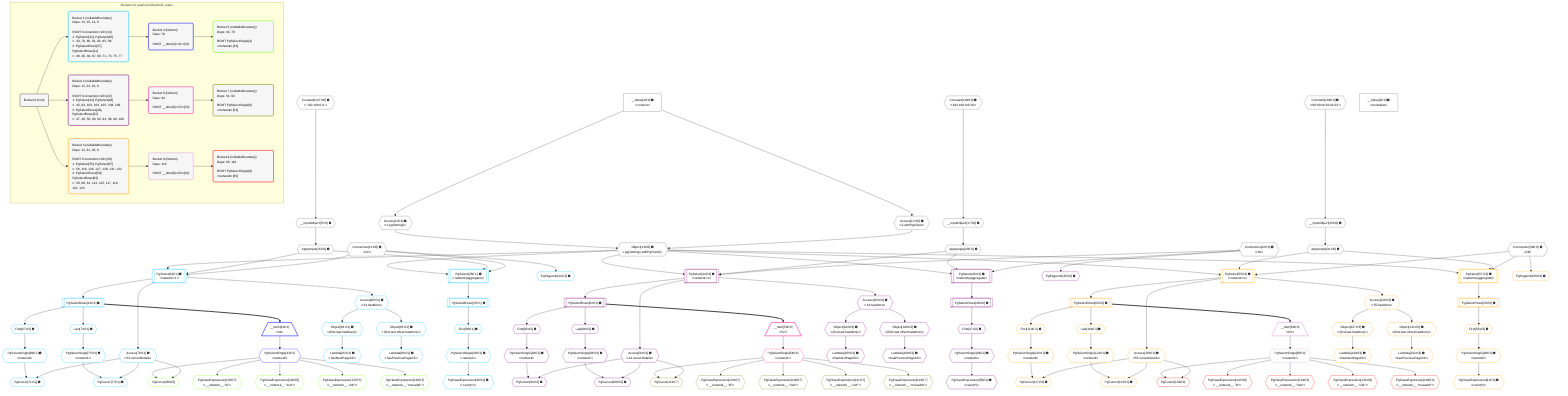 %%{init: {'themeVariables': { 'fontSize': '12px'}}}%%
graph TD
    classDef path fill:#eee,stroke:#000,color:#000
    classDef plan fill:#fff,stroke-width:1px,color:#000
    classDef itemplan fill:#fff,stroke-width:2px,color:#000
    classDef unbatchedplan fill:#dff,stroke-width:1px,color:#000
    classDef sideeffectplan fill:#fcc,stroke-width:2px,color:#000
    classDef bucket fill:#f6f6f6,color:#000,stroke-width:2px,text-align:left


    %% plan dependencies
    __InputObject7{{"__InputObject[7∈0] ➊"}}:::plan
    Constant147{{"Constant[147∈0] ➊<br />ᐸ'192.168.0.0'ᐳ"}}:::plan
    Constant147 --> __InputObject7
    Object13{{"Object[13∈0] ➊<br />ᐸ{pgSettings,withPgClient}ᐳ"}}:::plan
    Access11{{"Access[11∈0] ➊<br />ᐸ2.pgSettingsᐳ"}}:::plan
    Access12{{"Access[12∈0] ➊<br />ᐸ2.withPgClientᐳ"}}:::plan
    Access11 & Access12 --> Object13
    __InputObject17{{"__InputObject[17∈0] ➊"}}:::plan
    Constant148{{"Constant[148∈0] ➊<br />ᐸ'192.168.0.0/16'ᐳ"}}:::plan
    Constant148 --> __InputObject17
    __InputObject25{{"__InputObject[25∈0] ➊"}}:::plan
    Constant149{{"Constant[149∈0] ➊<br />ᐸ'08:00:2b:01:02:03'ᐳ"}}:::plan
    Constant149 --> __InputObject25
    __Value2["__Value[2∈0] ➊<br />ᐸcontextᐳ"]:::plan
    __Value2 --> Access11
    __Value2 --> Access12
    ApplyInput15{{"ApplyInput[15∈0] ➊"}}:::plan
    __InputObject7 --> ApplyInput15
    ApplyInput23{{"ApplyInput[23∈0] ➊"}}:::plan
    __InputObject17 --> ApplyInput23
    ApplyInput31{{"ApplyInput[31∈0] ➊"}}:::plan
    __InputObject25 --> ApplyInput31
    __Value4["__Value[4∈0] ➊<br />ᐸrootValueᐳ"]:::plan
    Connection14{{"Connection[14∈0] ➊<br />ᐸ10ᐳ"}}:::plan
    Connection22{{"Connection[22∈0] ➊<br />ᐸ20ᐳ"}}:::plan
    Connection30{{"Connection[30∈0] ➊<br />ᐸ28ᐳ"}}:::plan
    Object85{{"Object[85∈1] ➊<br />ᐸ{first,last,offset,hasMore}ᐳ"}}:::plan
    Access80{{"Access[80∈1] ➊<br />ᐸ33.hasMoreᐳ"}}:::plan
    Access80 --> Object85
    PgSelect33[["PgSelect[33∈1] ➊<br />ᐸnetwork+1ᐳ"]]:::plan
    Object13 & ApplyInput15 & Connection14 --> PgSelect33
    PgSelect35[["PgSelect[35∈1] ➊<br />ᐸnetwork(aggregate)ᐳ"]]:::plan
    Object13 & ApplyInput15 & Connection14 --> PgSelect35
    Object81{{"Object[81∈1] ➊<br />ᐸ{first,last,hasMore}ᐳ"}}:::plan
    Access80 --> Object81
    PgCursor71{{"PgCursor[71∈1] ➊"}}:::plan
    PgSelectSingle69{{"PgSelectSingle[69∈1] ➊<br />ᐸnetworkᐳ"}}:::plan
    Access70{{"Access[70∈1] ➊<br />ᐸ33.cursorDetailsᐳ"}}:::plan
    PgSelectSingle69 & Access70 --> PgCursor71
    PgCursor77{{"PgCursor[77∈1] ➊"}}:::plan
    PgSelectSingle75{{"PgSelectSingle[75∈1] ➊<br />ᐸnetworkᐳ"}}:::plan
    PgSelectSingle75 & Access70 --> PgCursor77
    PgPageInfo34{{"PgPageInfo[34∈1] ➊"}}:::plan
    Connection14 --> PgPageInfo34
    First36{{"First[36∈1] ➊"}}:::plan
    PgSelectRows37[["PgSelectRows[37∈1] ➊"]]:::plan
    PgSelectRows37 --> First36
    PgSelect35 --> PgSelectRows37
    PgSelectSingle38{{"PgSelectSingle[38∈1] ➊<br />ᐸnetworkᐳ"}}:::plan
    First36 --> PgSelectSingle38
    PgClassExpression39{{"PgClassExpression[39∈1] ➊<br />ᐸcount(*)ᐳ"}}:::plan
    PgSelectSingle38 --> PgClassExpression39
    PgSelectRows41[["PgSelectRows[41∈1] ➊"]]:::plan
    PgSelect33 --> PgSelectRows41
    First67{{"First[67∈1] ➊"}}:::plan
    PgSelectRows41 --> First67
    First67 --> PgSelectSingle69
    PgSelect33 --> Access70
    Last73{{"Last[73∈1] ➊"}}:::plan
    PgSelectRows41 --> Last73
    Last73 --> PgSelectSingle75
    PgSelect33 --> Access80
    Lambda82{{"Lambda[82∈1] ➊<br />ᐸhasNextPageCbᐳ"}}:::plan
    Object81 --> Lambda82
    Lambda86{{"Lambda[86∈1] ➊<br />ᐸhasPreviousPageCbᐳ"}}:::plan
    Object85 --> Lambda86
    __Item42[/"__Item[42∈4]<br />ᐸ41ᐳ"\]:::itemplan
    PgSelectRows41 ==> __Item42
    PgSelectSingle43{{"PgSelectSingle[43∈4]<br />ᐸnetworkᐳ"}}:::plan
    __Item42 --> PgSelectSingle43
    PgCursor88{{"PgCursor[88∈5]"}}:::plan
    PgSelectSingle43 & Access70 --> PgCursor88
    PgClassExpression135{{"PgClassExpression[135∈5]<br />ᐸ__network__.”id”ᐳ"}}:::plan
    PgSelectSingle43 --> PgClassExpression135
    PgClassExpression136{{"PgClassExpression[136∈5]<br />ᐸ__network__.”inet”ᐳ"}}:::plan
    PgSelectSingle43 --> PgClassExpression136
    PgClassExpression137{{"PgClassExpression[137∈5]<br />ᐸ__network__.”cidr”ᐳ"}}:::plan
    PgSelectSingle43 --> PgClassExpression137
    PgClassExpression138{{"PgClassExpression[138∈5]<br />ᐸ__network__.”macaddr”ᐳ"}}:::plan
    PgSelectSingle43 --> PgClassExpression138
    Object108{{"Object[108∈2] ➊<br />ᐸ{first,last,offset,hasMore}ᐳ"}}:::plan
    Access103{{"Access[103∈2] ➊<br />ᐸ44.hasMoreᐳ"}}:::plan
    Access103 --> Object108
    PgSelect44[["PgSelect[44∈2] ➊<br />ᐸnetwork+1ᐳ"]]:::plan
    Object13 & ApplyInput23 & Connection22 --> PgSelect44
    PgSelect46[["PgSelect[46∈2] ➊<br />ᐸnetwork(aggregate)ᐳ"]]:::plan
    Object13 & ApplyInput23 & Connection22 --> PgSelect46
    Object104{{"Object[104∈2] ➊<br />ᐸ{first,last,hasMore}ᐳ"}}:::plan
    Access103 --> Object104
    PgCursor94{{"PgCursor[94∈2] ➊"}}:::plan
    PgSelectSingle92{{"PgSelectSingle[92∈2] ➊<br />ᐸnetworkᐳ"}}:::plan
    Access93{{"Access[93∈2] ➊<br />ᐸ44.cursorDetailsᐳ"}}:::plan
    PgSelectSingle92 & Access93 --> PgCursor94
    PgCursor100{{"PgCursor[100∈2] ➊"}}:::plan
    PgSelectSingle98{{"PgSelectSingle[98∈2] ➊<br />ᐸnetworkᐳ"}}:::plan
    PgSelectSingle98 & Access93 --> PgCursor100
    PgPageInfo45{{"PgPageInfo[45∈2] ➊"}}:::plan
    Connection22 --> PgPageInfo45
    First47{{"First[47∈2] ➊"}}:::plan
    PgSelectRows48[["PgSelectRows[48∈2] ➊"]]:::plan
    PgSelectRows48 --> First47
    PgSelect46 --> PgSelectRows48
    PgSelectSingle49{{"PgSelectSingle[49∈2] ➊<br />ᐸnetworkᐳ"}}:::plan
    First47 --> PgSelectSingle49
    PgClassExpression50{{"PgClassExpression[50∈2] ➊<br />ᐸcount(*)ᐳ"}}:::plan
    PgSelectSingle49 --> PgClassExpression50
    PgSelectRows52[["PgSelectRows[52∈2] ➊"]]:::plan
    PgSelect44 --> PgSelectRows52
    First90{{"First[90∈2] ➊"}}:::plan
    PgSelectRows52 --> First90
    First90 --> PgSelectSingle92
    PgSelect44 --> Access93
    Last96{{"Last[96∈2] ➊"}}:::plan
    PgSelectRows52 --> Last96
    Last96 --> PgSelectSingle98
    PgSelect44 --> Access103
    Lambda105{{"Lambda[105∈2] ➊<br />ᐸhasNextPageCbᐳ"}}:::plan
    Object104 --> Lambda105
    Lambda109{{"Lambda[109∈2] ➊<br />ᐸhasPreviousPageCbᐳ"}}:::plan
    Object108 --> Lambda109
    __Item53[/"__Item[53∈6]<br />ᐸ52ᐳ"\]:::itemplan
    PgSelectRows52 ==> __Item53
    PgSelectSingle54{{"PgSelectSingle[54∈6]<br />ᐸnetworkᐳ"}}:::plan
    __Item53 --> PgSelectSingle54
    PgCursor111{{"PgCursor[111∈7]"}}:::plan
    PgSelectSingle54 & Access93 --> PgCursor111
    PgClassExpression139{{"PgClassExpression[139∈7]<br />ᐸ__network__.”id”ᐳ"}}:::plan
    PgSelectSingle54 --> PgClassExpression139
    PgClassExpression140{{"PgClassExpression[140∈7]<br />ᐸ__network__.”inet”ᐳ"}}:::plan
    PgSelectSingle54 --> PgClassExpression140
    PgClassExpression141{{"PgClassExpression[141∈7]<br />ᐸ__network__.”cidr”ᐳ"}}:::plan
    PgSelectSingle54 --> PgClassExpression141
    PgClassExpression142{{"PgClassExpression[142∈7]<br />ᐸ__network__.”macaddr”ᐳ"}}:::plan
    PgSelectSingle54 --> PgClassExpression142
    Object131{{"Object[131∈3] ➊<br />ᐸ{first,last,offset,hasMore}ᐳ"}}:::plan
    Access126{{"Access[126∈3] ➊<br />ᐸ55.hasMoreᐳ"}}:::plan
    Access126 --> Object131
    PgSelect55[["PgSelect[55∈3] ➊<br />ᐸnetwork+1ᐳ"]]:::plan
    Object13 & ApplyInput31 & Connection30 --> PgSelect55
    PgSelect57[["PgSelect[57∈3] ➊<br />ᐸnetwork(aggregate)ᐳ"]]:::plan
    Object13 & ApplyInput31 & Connection30 --> PgSelect57
    Object127{{"Object[127∈3] ➊<br />ᐸ{first,last,hasMore}ᐳ"}}:::plan
    Access126 --> Object127
    PgCursor117{{"PgCursor[117∈3] ➊"}}:::plan
    PgSelectSingle115{{"PgSelectSingle[115∈3] ➊<br />ᐸnetworkᐳ"}}:::plan
    Access116{{"Access[116∈3] ➊<br />ᐸ55.cursorDetailsᐳ"}}:::plan
    PgSelectSingle115 & Access116 --> PgCursor117
    PgCursor123{{"PgCursor[123∈3] ➊"}}:::plan
    PgSelectSingle121{{"PgSelectSingle[121∈3] ➊<br />ᐸnetworkᐳ"}}:::plan
    PgSelectSingle121 & Access116 --> PgCursor123
    PgPageInfo56{{"PgPageInfo[56∈3] ➊"}}:::plan
    Connection30 --> PgPageInfo56
    First58{{"First[58∈3] ➊"}}:::plan
    PgSelectRows59[["PgSelectRows[59∈3] ➊"]]:::plan
    PgSelectRows59 --> First58
    PgSelect57 --> PgSelectRows59
    PgSelectSingle60{{"PgSelectSingle[60∈3] ➊<br />ᐸnetworkᐳ"}}:::plan
    First58 --> PgSelectSingle60
    PgClassExpression61{{"PgClassExpression[61∈3] ➊<br />ᐸcount(*)ᐳ"}}:::plan
    PgSelectSingle60 --> PgClassExpression61
    PgSelectRows63[["PgSelectRows[63∈3] ➊"]]:::plan
    PgSelect55 --> PgSelectRows63
    First113{{"First[113∈3] ➊"}}:::plan
    PgSelectRows63 --> First113
    First113 --> PgSelectSingle115
    PgSelect55 --> Access116
    Last119{{"Last[119∈3] ➊"}}:::plan
    PgSelectRows63 --> Last119
    Last119 --> PgSelectSingle121
    PgSelect55 --> Access126
    Lambda128{{"Lambda[128∈3] ➊<br />ᐸhasNextPageCbᐳ"}}:::plan
    Object127 --> Lambda128
    Lambda132{{"Lambda[132∈3] ➊<br />ᐸhasPreviousPageCbᐳ"}}:::plan
    Object131 --> Lambda132
    __Item64[/"__Item[64∈8]<br />ᐸ63ᐳ"\]:::itemplan
    PgSelectRows63 ==> __Item64
    PgSelectSingle65{{"PgSelectSingle[65∈8]<br />ᐸnetworkᐳ"}}:::plan
    __Item64 --> PgSelectSingle65
    PgCursor134{{"PgCursor[134∈9]"}}:::plan
    PgSelectSingle65 & Access116 --> PgCursor134
    PgClassExpression143{{"PgClassExpression[143∈9]<br />ᐸ__network__.”id”ᐳ"}}:::plan
    PgSelectSingle65 --> PgClassExpression143
    PgClassExpression144{{"PgClassExpression[144∈9]<br />ᐸ__network__.”inet”ᐳ"}}:::plan
    PgSelectSingle65 --> PgClassExpression144
    PgClassExpression145{{"PgClassExpression[145∈9]<br />ᐸ__network__.”cidr”ᐳ"}}:::plan
    PgSelectSingle65 --> PgClassExpression145
    PgClassExpression146{{"PgClassExpression[146∈9]<br />ᐸ__network__.”macaddr”ᐳ"}}:::plan
    PgSelectSingle65 --> PgClassExpression146

    %% define steps

    subgraph "Buckets for queries/v4/network_types"
    Bucket0("Bucket 0 (root)"):::bucket
    classDef bucket0 stroke:#696969
    class Bucket0,__Value2,__Value4,__InputObject7,Access11,Access12,Object13,Connection14,ApplyInput15,__InputObject17,Connection22,ApplyInput23,__InputObject25,Connection30,ApplyInput31,Constant147,Constant148,Constant149 bucket0
    Bucket1("Bucket 1 (nullableBoundary)<br />Deps: 13, 15, 14, 6<br /><br />ROOT Connectionᐸ10ᐳ[14]<br />1: PgSelect[33], PgSelect[35]<br />ᐳ: 34, 70, 80, 81, 82, 85, 86<br />2: PgSelectRows[37], PgSelectRows[41]<br />ᐳ: 36, 38, 39, 67, 69, 71, 73, 75, 77"):::bucket
    classDef bucket1 stroke:#00bfff
    class Bucket1,PgSelect33,PgPageInfo34,PgSelect35,First36,PgSelectRows37,PgSelectSingle38,PgClassExpression39,PgSelectRows41,First67,PgSelectSingle69,Access70,PgCursor71,Last73,PgSelectSingle75,PgCursor77,Access80,Object81,Lambda82,Object85,Lambda86 bucket1
    Bucket2("Bucket 2 (nullableBoundary)<br />Deps: 13, 23, 22, 6<br /><br />ROOT Connectionᐸ20ᐳ[22]<br />1: PgSelect[44], PgSelect[46]<br />ᐳ: 45, 93, 103, 104, 105, 108, 109<br />2: PgSelectRows[48], PgSelectRows[52]<br />ᐳ: 47, 49, 50, 90, 92, 94, 96, 98, 100"):::bucket
    classDef bucket2 stroke:#7f007f
    class Bucket2,PgSelect44,PgPageInfo45,PgSelect46,First47,PgSelectRows48,PgSelectSingle49,PgClassExpression50,PgSelectRows52,First90,PgSelectSingle92,Access93,PgCursor94,Last96,PgSelectSingle98,PgCursor100,Access103,Object104,Lambda105,Object108,Lambda109 bucket2
    Bucket3("Bucket 3 (nullableBoundary)<br />Deps: 13, 31, 30, 6<br /><br />ROOT Connectionᐸ28ᐳ[30]<br />1: PgSelect[55], PgSelect[57]<br />ᐳ: 56, 116, 126, 127, 128, 131, 132<br />2: PgSelectRows[59], PgSelectRows[63]<br />ᐳ: 58, 60, 61, 113, 115, 117, 119, 121, 123"):::bucket
    classDef bucket3 stroke:#ffa500
    class Bucket3,PgSelect55,PgPageInfo56,PgSelect57,First58,PgSelectRows59,PgSelectSingle60,PgClassExpression61,PgSelectRows63,First113,PgSelectSingle115,Access116,PgCursor117,Last119,PgSelectSingle121,PgCursor123,Access126,Object127,Lambda128,Object131,Lambda132 bucket3
    Bucket4("Bucket 4 (listItem)<br />Deps: 70<br /><br />ROOT __Item{4}ᐸ41ᐳ[42]"):::bucket
    classDef bucket4 stroke:#0000ff
    class Bucket4,__Item42,PgSelectSingle43 bucket4
    Bucket5("Bucket 5 (nullableBoundary)<br />Deps: 43, 70<br /><br />ROOT PgSelectSingle{4}ᐸnetworkᐳ[43]"):::bucket
    classDef bucket5 stroke:#7fff00
    class Bucket5,PgCursor88,PgClassExpression135,PgClassExpression136,PgClassExpression137,PgClassExpression138 bucket5
    Bucket6("Bucket 6 (listItem)<br />Deps: 93<br /><br />ROOT __Item{6}ᐸ52ᐳ[53]"):::bucket
    classDef bucket6 stroke:#ff1493
    class Bucket6,__Item53,PgSelectSingle54 bucket6
    Bucket7("Bucket 7 (nullableBoundary)<br />Deps: 54, 93<br /><br />ROOT PgSelectSingle{6}ᐸnetworkᐳ[54]"):::bucket
    classDef bucket7 stroke:#808000
    class Bucket7,PgCursor111,PgClassExpression139,PgClassExpression140,PgClassExpression141,PgClassExpression142 bucket7
    Bucket8("Bucket 8 (listItem)<br />Deps: 116<br /><br />ROOT __Item{8}ᐸ63ᐳ[64]"):::bucket
    classDef bucket8 stroke:#dda0dd
    class Bucket8,__Item64,PgSelectSingle65 bucket8
    Bucket9("Bucket 9 (nullableBoundary)<br />Deps: 65, 116<br /><br />ROOT PgSelectSingle{8}ᐸnetworkᐳ[65]"):::bucket
    classDef bucket9 stroke:#ff0000
    class Bucket9,PgCursor134,PgClassExpression143,PgClassExpression144,PgClassExpression145,PgClassExpression146 bucket9
    Bucket0 --> Bucket1 & Bucket2 & Bucket3
    Bucket1 --> Bucket4
    Bucket2 --> Bucket6
    Bucket3 --> Bucket8
    Bucket4 --> Bucket5
    Bucket6 --> Bucket7
    Bucket8 --> Bucket9
    end